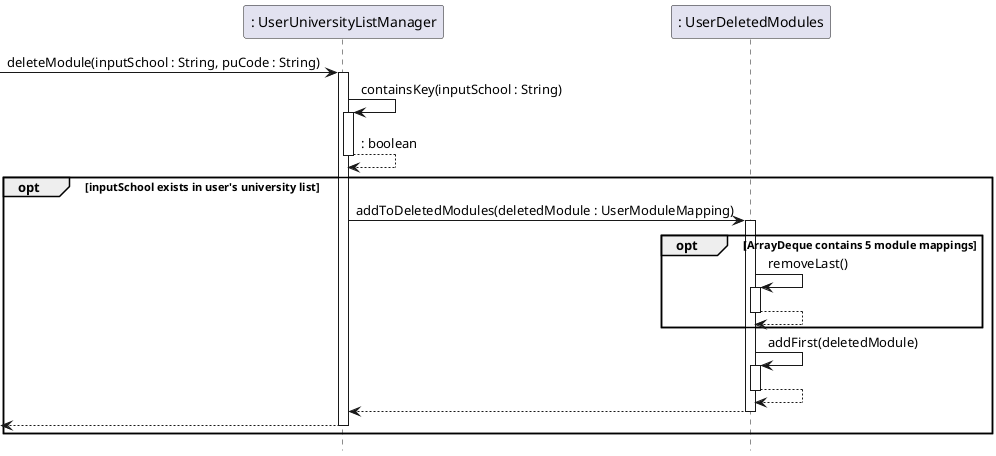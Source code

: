 @startuml
'https://plantuml.com/sequence-diagram

hide footbox

-> ": UserUniversityListManager" : deleteModule(inputSchool : String, puCode : String)
activate ": UserUniversityListManager"
": UserUniversityListManager" -> ": UserUniversityListManager" : containsKey(inputSchool : String)
activate ": UserUniversityListManager"
": UserUniversityListManager" --> ": UserUniversityListManager" : : boolean
deactivate ": UserUniversityListManager"
opt inputSchool exists in user's university list
": UserUniversityListManager" -> ": UserDeletedModules" : addToDeletedModules(deletedModule : UserModuleMapping)
activate ": UserDeletedModules"
opt ArrayDeque contains 5 module mappings
": UserDeletedModules" -> ": UserDeletedModules" : removeLast()
activate ": UserDeletedModules"
": UserDeletedModules" --> ": UserDeletedModules"
deactivate ": UserDeletedModules"
end
": UserDeletedModules" -> ": UserDeletedModules" : addFirst(deletedModule)
activate ": UserDeletedModules"
": UserDeletedModules" --> ": UserDeletedModules"
deactivate ": UserDeletedModules"
": UserDeletedModules" --> ": UserUniversityListManager"
deactivate ": UserDeletedModules"
<-- ": UserUniversityListManager"
deactivate ": UserUniversityListManager"
end
@enduml